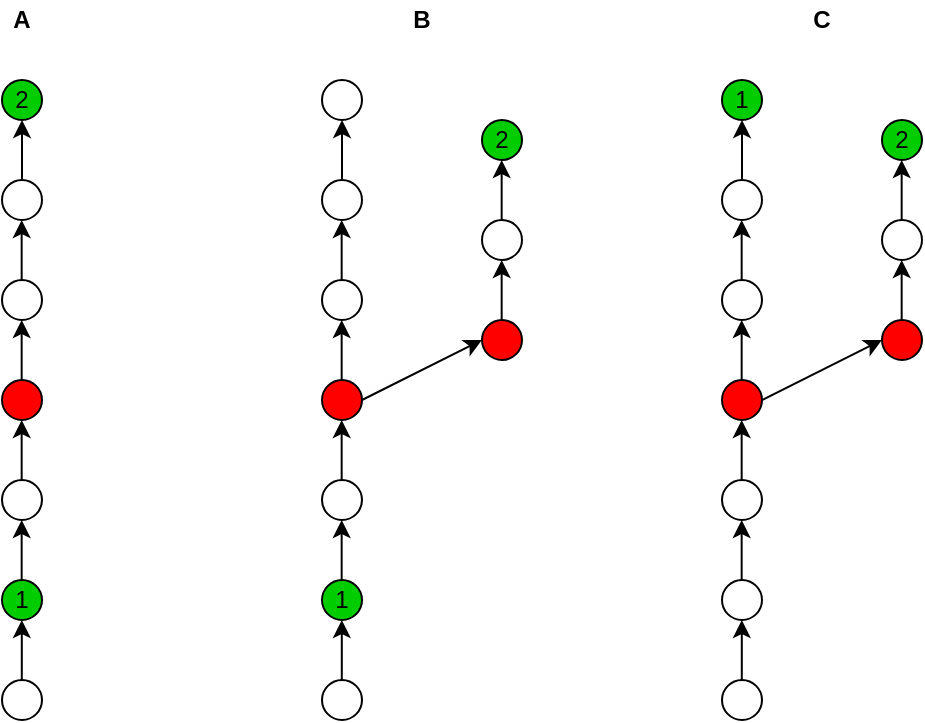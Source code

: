<mxfile version="13.1.3">
    <diagram id="Xc4Q_695MUWQkCUxAg5T" name="Page-1">
        <mxGraphModel dx="584" dy="1664" grid="1" gridSize="10" guides="1" tooltips="1" connect="1" arrows="1" fold="1" page="1" pageScale="1" pageWidth="827" pageHeight="1169" math="0" shadow="0">
            <root>
                <mxCell id="0"/>
                <mxCell id="1" parent="0"/>
                <mxCell id="NMuLRGsHbmPByHdPXfEs-1" value="" style="ellipse;whiteSpace=wrap;html=1;aspect=fixed;" parent="1" vertex="1">
                    <mxGeometry x="270" y="120" width="20" height="20" as="geometry"/>
                </mxCell>
                <mxCell id="NMuLRGsHbmPByHdPXfEs-2" value="" style="ellipse;whiteSpace=wrap;html=1;aspect=fixed;" parent="1" vertex="1">
                    <mxGeometry x="270" y="170" width="20" height="20" as="geometry"/>
                </mxCell>
                <mxCell id="NMuLRGsHbmPByHdPXfEs-3" value="" style="ellipse;whiteSpace=wrap;html=1;aspect=fixed;" parent="1" vertex="1">
                    <mxGeometry x="270" y="220" width="20" height="20" as="geometry"/>
                </mxCell>
                <mxCell id="NMuLRGsHbmPByHdPXfEs-4" value="" style="ellipse;whiteSpace=wrap;html=1;aspect=fixed;" parent="1" vertex="1">
                    <mxGeometry x="270" y="320" width="20" height="20" as="geometry"/>
                </mxCell>
                <mxCell id="NMuLRGsHbmPByHdPXfEs-8" value="" style="ellipse;whiteSpace=wrap;html=1;aspect=fixed;" parent="1" vertex="1">
                    <mxGeometry x="350" y="190" width="20" height="20" as="geometry"/>
                </mxCell>
                <mxCell id="NMuLRGsHbmPByHdPXfEs-16" value="" style="endArrow=classic;html=1;exitX=1;exitY=0.5;exitDx=0;exitDy=0;entryX=0;entryY=0.5;entryDx=0;entryDy=0;" parent="1" edge="1">
                    <mxGeometry width="50" height="50" relative="1" as="geometry">
                        <mxPoint x="290" y="280" as="sourcePoint"/>
                        <mxPoint x="350" y="250" as="targetPoint"/>
                    </mxGeometry>
                </mxCell>
                <mxCell id="NMuLRGsHbmPByHdPXfEs-17" value="" style="endArrow=classic;html=1;" parent="1" edge="1">
                    <mxGeometry width="50" height="50" relative="1" as="geometry">
                        <mxPoint x="280" y="170" as="sourcePoint"/>
                        <mxPoint x="280" y="140" as="targetPoint"/>
                    </mxGeometry>
                </mxCell>
                <mxCell id="NMuLRGsHbmPByHdPXfEs-18" value="" style="endArrow=classic;html=1;" parent="1" edge="1">
                    <mxGeometry width="50" height="50" relative="1" as="geometry">
                        <mxPoint x="279.83" y="220" as="sourcePoint"/>
                        <mxPoint x="279.83" y="190" as="targetPoint"/>
                    </mxGeometry>
                </mxCell>
                <mxCell id="NMuLRGsHbmPByHdPXfEs-19" value="" style="endArrow=classic;html=1;" parent="1" edge="1">
                    <mxGeometry width="50" height="50" relative="1" as="geometry">
                        <mxPoint x="279.83" y="270" as="sourcePoint"/>
                        <mxPoint x="279.83" y="240" as="targetPoint"/>
                    </mxGeometry>
                </mxCell>
                <mxCell id="NMuLRGsHbmPByHdPXfEs-20" value="" style="endArrow=classic;html=1;" parent="1" edge="1">
                    <mxGeometry width="50" height="50" relative="1" as="geometry">
                        <mxPoint x="279.83" y="320" as="sourcePoint"/>
                        <mxPoint x="279.83" y="290" as="targetPoint"/>
                    </mxGeometry>
                </mxCell>
                <mxCell id="NMuLRGsHbmPByHdPXfEs-21" value="" style="endArrow=classic;html=1;" parent="1" edge="1">
                    <mxGeometry width="50" height="50" relative="1" as="geometry">
                        <mxPoint x="279.83" y="370" as="sourcePoint"/>
                        <mxPoint x="279.83" y="340" as="targetPoint"/>
                    </mxGeometry>
                </mxCell>
                <mxCell id="NMuLRGsHbmPByHdPXfEs-22" value="" style="endArrow=classic;html=1;" parent="1" edge="1">
                    <mxGeometry width="50" height="50" relative="1" as="geometry">
                        <mxPoint x="359.83" y="240" as="sourcePoint"/>
                        <mxPoint x="359.83" y="210" as="targetPoint"/>
                    </mxGeometry>
                </mxCell>
                <mxCell id="NMuLRGsHbmPByHdPXfEs-23" value="" style="endArrow=classic;html=1;" parent="1" edge="1">
                    <mxGeometry width="50" height="50" relative="1" as="geometry">
                        <mxPoint x="359.83" y="190" as="sourcePoint"/>
                        <mxPoint x="359.83" y="160" as="targetPoint"/>
                    </mxGeometry>
                </mxCell>
                <mxCell id="NMuLRGsHbmPByHdPXfEs-25" value="" style="ellipse;whiteSpace=wrap;html=1;aspect=fixed;" parent="1" vertex="1">
                    <mxGeometry x="270" y="420" width="20" height="20" as="geometry"/>
                </mxCell>
                <mxCell id="NMuLRGsHbmPByHdPXfEs-26" value="" style="endArrow=classic;html=1;" parent="1" edge="1">
                    <mxGeometry width="50" height="50" relative="1" as="geometry">
                        <mxPoint x="279.9" y="420.0" as="sourcePoint"/>
                        <mxPoint x="279.9" y="390.0" as="targetPoint"/>
                    </mxGeometry>
                </mxCell>
                <mxCell id="NMuLRGsHbmPByHdPXfEs-27" value="C" style="text;html=1;strokeColor=none;fillColor=none;align=center;verticalAlign=middle;whiteSpace=wrap;rounded=0;fontStyle=1" parent="1" vertex="1">
                    <mxGeometry x="510" y="80" width="20" height="20" as="geometry"/>
                </mxCell>
                <mxCell id="NMuLRGsHbmPByHdPXfEs-28" value="B" style="text;html=1;strokeColor=none;fillColor=none;align=center;verticalAlign=middle;whiteSpace=wrap;rounded=0;fontStyle=1" parent="1" vertex="1">
                    <mxGeometry x="310" y="80" width="20" height="20" as="geometry"/>
                </mxCell>
                <mxCell id="NMuLRGsHbmPByHdPXfEs-30" value="" style="ellipse;whiteSpace=wrap;html=1;aspect=fixed;" parent="1" vertex="1">
                    <mxGeometry x="470" y="170" width="20" height="20" as="geometry"/>
                </mxCell>
                <mxCell id="NMuLRGsHbmPByHdPXfEs-31" value="" style="ellipse;whiteSpace=wrap;html=1;aspect=fixed;" parent="1" vertex="1">
                    <mxGeometry x="470" y="220" width="20" height="20" as="geometry"/>
                </mxCell>
                <mxCell id="NMuLRGsHbmPByHdPXfEs-32" value="" style="ellipse;whiteSpace=wrap;html=1;aspect=fixed;" parent="1" vertex="1">
                    <mxGeometry x="470" y="320" width="20" height="20" as="geometry"/>
                </mxCell>
                <mxCell id="NMuLRGsHbmPByHdPXfEs-34" value="" style="ellipse;whiteSpace=wrap;html=1;aspect=fixed;fillColor=none;" parent="1" vertex="1">
                    <mxGeometry x="470" y="370" width="20" height="20" as="geometry"/>
                </mxCell>
                <mxCell id="NMuLRGsHbmPByHdPXfEs-36" value="" style="ellipse;whiteSpace=wrap;html=1;aspect=fixed;" parent="1" vertex="1">
                    <mxGeometry x="550" y="190" width="20" height="20" as="geometry"/>
                </mxCell>
                <mxCell id="NMuLRGsHbmPByHdPXfEs-39" value="" style="endArrow=classic;html=1;exitX=1;exitY=0.5;exitDx=0;exitDy=0;entryX=0;entryY=0.5;entryDx=0;entryDy=0;" parent="1" edge="1">
                    <mxGeometry width="50" height="50" relative="1" as="geometry">
                        <mxPoint x="490" y="280" as="sourcePoint"/>
                        <mxPoint x="550" y="250" as="targetPoint"/>
                    </mxGeometry>
                </mxCell>
                <mxCell id="NMuLRGsHbmPByHdPXfEs-40" value="" style="endArrow=classic;html=1;" parent="1" edge="1">
                    <mxGeometry width="50" height="50" relative="1" as="geometry">
                        <mxPoint x="480" y="170" as="sourcePoint"/>
                        <mxPoint x="480" y="140.0" as="targetPoint"/>
                    </mxGeometry>
                </mxCell>
                <mxCell id="NMuLRGsHbmPByHdPXfEs-41" value="" style="endArrow=classic;html=1;" parent="1" edge="1">
                    <mxGeometry width="50" height="50" relative="1" as="geometry">
                        <mxPoint x="479.83" y="220" as="sourcePoint"/>
                        <mxPoint x="479.83" y="190" as="targetPoint"/>
                    </mxGeometry>
                </mxCell>
                <mxCell id="NMuLRGsHbmPByHdPXfEs-42" value="" style="endArrow=classic;html=1;" parent="1" edge="1">
                    <mxGeometry width="50" height="50" relative="1" as="geometry">
                        <mxPoint x="479.83" y="270" as="sourcePoint"/>
                        <mxPoint x="479.83" y="240" as="targetPoint"/>
                    </mxGeometry>
                </mxCell>
                <mxCell id="NMuLRGsHbmPByHdPXfEs-43" value="" style="endArrow=classic;html=1;" parent="1" edge="1">
                    <mxGeometry width="50" height="50" relative="1" as="geometry">
                        <mxPoint x="479.83" y="320" as="sourcePoint"/>
                        <mxPoint x="479.83" y="290" as="targetPoint"/>
                    </mxGeometry>
                </mxCell>
                <mxCell id="NMuLRGsHbmPByHdPXfEs-44" value="" style="endArrow=classic;html=1;" parent="1" edge="1">
                    <mxGeometry width="50" height="50" relative="1" as="geometry">
                        <mxPoint x="479.83" y="370" as="sourcePoint"/>
                        <mxPoint x="479.83" y="340" as="targetPoint"/>
                    </mxGeometry>
                </mxCell>
                <mxCell id="NMuLRGsHbmPByHdPXfEs-45" value="" style="endArrow=classic;html=1;" parent="1" edge="1">
                    <mxGeometry width="50" height="50" relative="1" as="geometry">
                        <mxPoint x="559.83" y="240" as="sourcePoint"/>
                        <mxPoint x="559.83" y="210" as="targetPoint"/>
                    </mxGeometry>
                </mxCell>
                <mxCell id="NMuLRGsHbmPByHdPXfEs-46" value="" style="endArrow=classic;html=1;" parent="1" edge="1">
                    <mxGeometry width="50" height="50" relative="1" as="geometry">
                        <mxPoint x="559.83" y="190" as="sourcePoint"/>
                        <mxPoint x="559.83" y="160" as="targetPoint"/>
                    </mxGeometry>
                </mxCell>
                <mxCell id="NMuLRGsHbmPByHdPXfEs-47" value="" style="ellipse;whiteSpace=wrap;html=1;aspect=fixed;" parent="1" vertex="1">
                    <mxGeometry x="470" y="420" width="20" height="20" as="geometry"/>
                </mxCell>
                <mxCell id="NMuLRGsHbmPByHdPXfEs-48" value="" style="endArrow=classic;html=1;" parent="1" edge="1">
                    <mxGeometry width="50" height="50" relative="1" as="geometry">
                        <mxPoint x="479.9" y="420.0" as="sourcePoint"/>
                        <mxPoint x="479.9" y="390.0" as="targetPoint"/>
                    </mxGeometry>
                </mxCell>
                <mxCell id="strLqKQMPGYc9VxBI_WH-1" value="" style="ellipse;whiteSpace=wrap;html=1;aspect=fixed;fillColor=#FF0000;" parent="1" vertex="1">
                    <mxGeometry x="350" y="240" width="20" height="20" as="geometry"/>
                </mxCell>
                <mxCell id="strLqKQMPGYc9VxBI_WH-2" value="1" style="ellipse;whiteSpace=wrap;html=1;aspect=fixed;fillColor=#00CC00;" parent="1" vertex="1">
                    <mxGeometry x="270" y="370" width="20" height="20" as="geometry"/>
                </mxCell>
                <mxCell id="strLqKQMPGYc9VxBI_WH-3" value="" style="ellipse;whiteSpace=wrap;html=1;aspect=fixed;fillColor=#FF0000;" parent="1" vertex="1">
                    <mxGeometry x="270" y="270" width="20" height="20" as="geometry"/>
                </mxCell>
                <mxCell id="strLqKQMPGYc9VxBI_WH-4" value="2" style="ellipse;whiteSpace=wrap;html=1;aspect=fixed;fillColor=#00CC00;" parent="1" vertex="1">
                    <mxGeometry x="350" y="140" width="20" height="20" as="geometry"/>
                </mxCell>
                <mxCell id="strLqKQMPGYc9VxBI_WH-6" value="" style="ellipse;whiteSpace=wrap;html=1;aspect=fixed;fillColor=#FF0000;" parent="1" vertex="1">
                    <mxGeometry x="470" y="270" width="20" height="20" as="geometry"/>
                </mxCell>
                <mxCell id="strLqKQMPGYc9VxBI_WH-7" value="" style="ellipse;whiteSpace=wrap;html=1;aspect=fixed;fillColor=#FF0000;" parent="1" vertex="1">
                    <mxGeometry x="550" y="240" width="20" height="20" as="geometry"/>
                </mxCell>
                <mxCell id="strLqKQMPGYc9VxBI_WH-8" value="2" style="ellipse;whiteSpace=wrap;html=1;aspect=fixed;fillColor=#00CC00;" parent="1" vertex="1">
                    <mxGeometry x="550" y="140" width="20" height="20" as="geometry"/>
                </mxCell>
                <mxCell id="strLqKQMPGYc9VxBI_WH-9" value="1" style="ellipse;whiteSpace=wrap;html=1;aspect=fixed;fillColor=#00CC00;" parent="1" vertex="1">
                    <mxGeometry x="470" y="120" width="20" height="20" as="geometry"/>
                </mxCell>
                <mxCell id="strLqKQMPGYc9VxBI_WH-12" value="" style="ellipse;whiteSpace=wrap;html=1;aspect=fixed;" parent="1" vertex="1">
                    <mxGeometry x="110" y="170" width="20" height="20" as="geometry"/>
                </mxCell>
                <mxCell id="strLqKQMPGYc9VxBI_WH-13" value="" style="ellipse;whiteSpace=wrap;html=1;aspect=fixed;" parent="1" vertex="1">
                    <mxGeometry x="110" y="220" width="20" height="20" as="geometry"/>
                </mxCell>
                <mxCell id="strLqKQMPGYc9VxBI_WH-14" value="" style="ellipse;whiteSpace=wrap;html=1;aspect=fixed;" parent="1" vertex="1">
                    <mxGeometry x="110" y="320" width="20" height="20" as="geometry"/>
                </mxCell>
                <mxCell id="strLqKQMPGYc9VxBI_WH-17" value="" style="endArrow=classic;html=1;" parent="1" edge="1">
                    <mxGeometry width="50" height="50" relative="1" as="geometry">
                        <mxPoint x="120" y="170" as="sourcePoint"/>
                        <mxPoint x="120" y="140" as="targetPoint"/>
                    </mxGeometry>
                </mxCell>
                <mxCell id="strLqKQMPGYc9VxBI_WH-18" value="" style="endArrow=classic;html=1;" parent="1" edge="1">
                    <mxGeometry width="50" height="50" relative="1" as="geometry">
                        <mxPoint x="119.83" y="220" as="sourcePoint"/>
                        <mxPoint x="119.83" y="190" as="targetPoint"/>
                    </mxGeometry>
                </mxCell>
                <mxCell id="strLqKQMPGYc9VxBI_WH-19" value="" style="endArrow=classic;html=1;" parent="1" edge="1">
                    <mxGeometry width="50" height="50" relative="1" as="geometry">
                        <mxPoint x="119.83" y="270" as="sourcePoint"/>
                        <mxPoint x="119.83" y="240" as="targetPoint"/>
                    </mxGeometry>
                </mxCell>
                <mxCell id="strLqKQMPGYc9VxBI_WH-20" value="" style="endArrow=classic;html=1;" parent="1" edge="1">
                    <mxGeometry width="50" height="50" relative="1" as="geometry">
                        <mxPoint x="119.83" y="320" as="sourcePoint"/>
                        <mxPoint x="119.83" y="290" as="targetPoint"/>
                    </mxGeometry>
                </mxCell>
                <mxCell id="strLqKQMPGYc9VxBI_WH-21" value="" style="endArrow=classic;html=1;" parent="1" edge="1">
                    <mxGeometry width="50" height="50" relative="1" as="geometry">
                        <mxPoint x="119.83" y="370" as="sourcePoint"/>
                        <mxPoint x="119.83" y="340" as="targetPoint"/>
                    </mxGeometry>
                </mxCell>
                <mxCell id="strLqKQMPGYc9VxBI_WH-24" value="" style="ellipse;whiteSpace=wrap;html=1;aspect=fixed;" parent="1" vertex="1">
                    <mxGeometry x="110" y="420" width="20" height="20" as="geometry"/>
                </mxCell>
                <mxCell id="strLqKQMPGYc9VxBI_WH-25" value="" style="endArrow=classic;html=1;" parent="1" edge="1">
                    <mxGeometry width="50" height="50" relative="1" as="geometry">
                        <mxPoint x="119.9" y="420.0" as="sourcePoint"/>
                        <mxPoint x="119.9" y="390.0" as="targetPoint"/>
                    </mxGeometry>
                </mxCell>
                <mxCell id="strLqKQMPGYc9VxBI_WH-26" value="A" style="text;html=1;strokeColor=none;fillColor=none;align=center;verticalAlign=middle;whiteSpace=wrap;rounded=0;fontStyle=1" parent="1" vertex="1">
                    <mxGeometry x="110" y="80" width="20" height="20" as="geometry"/>
                </mxCell>
                <mxCell id="strLqKQMPGYc9VxBI_WH-28" value="1" style="ellipse;whiteSpace=wrap;html=1;aspect=fixed;fillColor=#00CC00;" parent="1" vertex="1">
                    <mxGeometry x="110" y="370" width="20" height="20" as="geometry"/>
                </mxCell>
                <mxCell id="strLqKQMPGYc9VxBI_WH-30" value="2" style="ellipse;whiteSpace=wrap;html=1;aspect=fixed;fillColor=#00CC00;" parent="1" vertex="1">
                    <mxGeometry x="110" y="120" width="20" height="20" as="geometry"/>
                </mxCell>
                <mxCell id="2" value="" style="ellipse;whiteSpace=wrap;html=1;aspect=fixed;fillColor=#FF0000;" vertex="1" parent="1">
                    <mxGeometry x="110" y="270" width="20" height="20" as="geometry"/>
                </mxCell>
            </root>
        </mxGraphModel>
    </diagram>
</mxfile>
